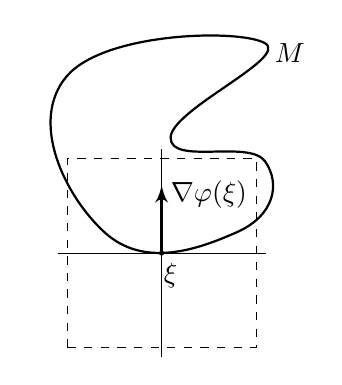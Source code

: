 \begin{tikzpicture}[scale=.6]
%  \draw[thin,fill=gray!25] plot[smooth cycle, tension=.85]
  \draw[thick] plot[smooth cycle, tension=.85]
  coordinates{(1.4,-2) (-1.4,-2) (-2.2,1.3) (2,2) (0,0) (2,-.5)};
%  coordinates{(-1,-2) (1,-2) (1.7,1.3) (-1,2) (-1,0.5) (0,.3)};
\draw[mark=*, mark size=1.2pt] plot coordinates{(-0.19,-2.44)};
\draw[very thin] (-2.39,-2.44)--(2.01,-2.44);
\draw[very thin] (-0.19,-4.64)--(-0.19,-0.24);
\draw[very thick, -latex'] (-0.19,-2.44)--(-0.19,-1);
\draw[dashed] (-2.19,-4.44) rectangle (1.81,-0.44);
\node[right] at (-0.2,-1.2) {$\nabla\varphi(\xi)$};
\node[below] at (0,-2.44) {$\xi$};
\node[right] at (2,1.8) {$M$};
\end{tikzpicture}
